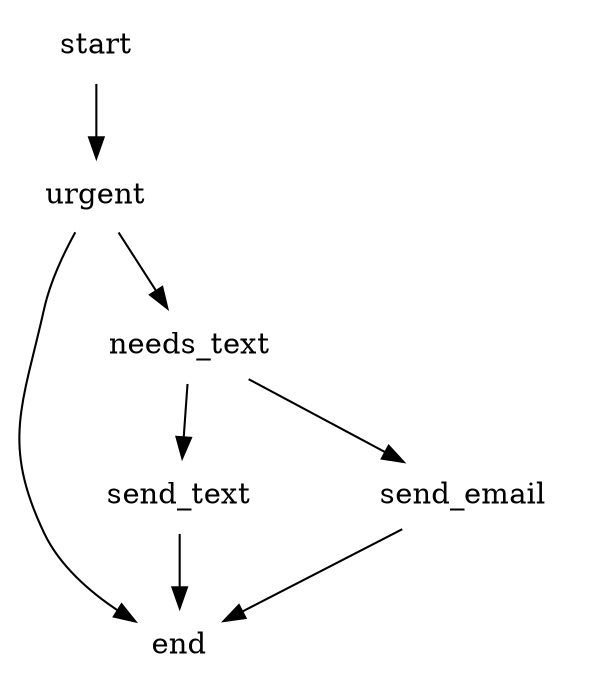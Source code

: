 digraph one {  end [ class = Activity name = "Say" state = "WAITING" returned = "ANY" color=WHITE style=filled] 
urgent -> end 
send_text -> end 
send_email -> end 
  needs_text [ class = Activity name = "Say" state = "WAITING" returned = "ANY" color=WHITE style=filled] 
urgent -> needs_text 
  start [ class = Activity name = "Say" state = "WAITING" returned = "ANY" color=WHITE style=filled] 
  send_email [ class = Activity name = "Say" state = "WAITING" returned = "ANY" color=WHITE style=filled] 
needs_text -> send_email 
  urgent [ class = Activity name = "Say" state = "WAITING" returned = "ANY" color=WHITE style=filled] 
start -> urgent 
  send_text [ class = Activity name = "Say" state = "WAITING" returned = "ANY" color=WHITE style=filled] 
needs_text -> send_text 
}
